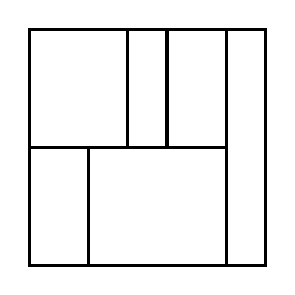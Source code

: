 \begin{tikzpicture}[very thick, scale=.5]
    \draw (0,3) rectangle (5/2,6);
    \draw (5/2,3) rectangle (7/2,6);
    \draw (7/2,3) rectangle (5,6);
    \draw (0,0) rectangle (3/2,3);
    \draw (3/2,0) rectangle (5,3);
    \draw (5,0) rectangle (6,6);
\end{tikzpicture}
